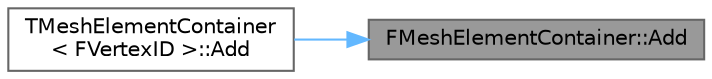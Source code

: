 digraph "FMeshElementContainer::Add"
{
 // INTERACTIVE_SVG=YES
 // LATEX_PDF_SIZE
  bgcolor="transparent";
  edge [fontname=Helvetica,fontsize=10,labelfontname=Helvetica,labelfontsize=10];
  node [fontname=Helvetica,fontsize=10,shape=box,height=0.2,width=0.4];
  rankdir="RL";
  Node1 [id="Node000001",label="FMeshElementContainer::Add",height=0.2,width=0.4,color="gray40", fillcolor="grey60", style="filled", fontcolor="black",tooltip="Add a new element at the next available index, and return the new ID."];
  Node1 -> Node2 [id="edge1_Node000001_Node000002",dir="back",color="steelblue1",style="solid",tooltip=" "];
  Node2 [id="Node000002",label="TMeshElementContainer\l\< FVertexID \>::Add",height=0.2,width=0.4,color="grey40", fillcolor="white", style="filled",URL="$d6/d4c/classTMeshElementContainer.html#a30added22f0a4d6c9bb66b1c33a65630",tooltip=" "];
}
